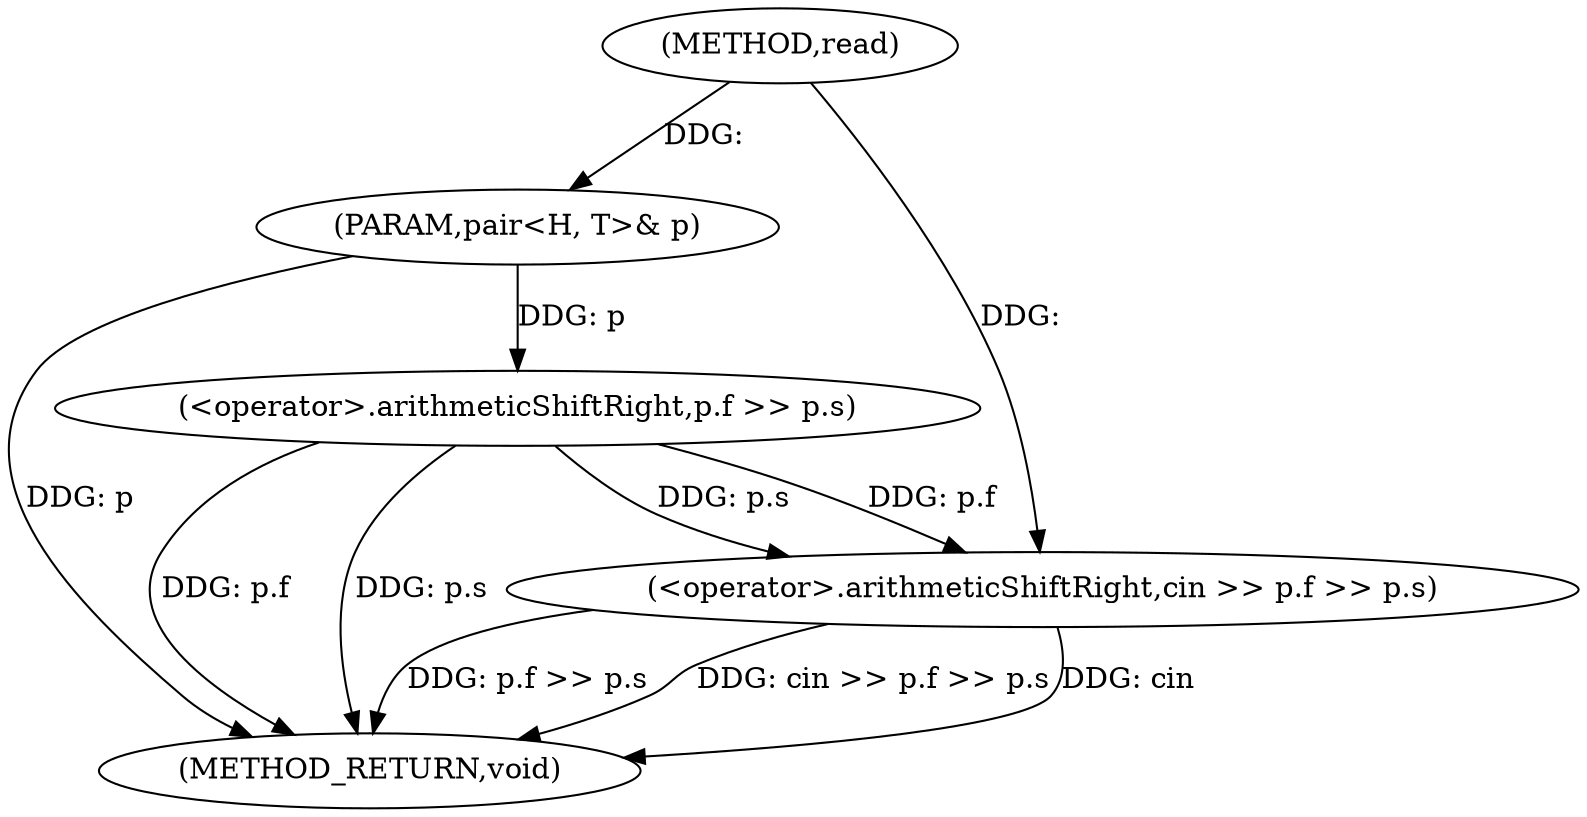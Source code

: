 digraph "read" {  
"1000152" [label = "(METHOD,read)" ]
"1000164" [label = "(METHOD_RETURN,void)" ]
"1000153" [label = "(PARAM,pair<H, T>& p)" ]
"1000155" [label = "(<operator>.arithmeticShiftRight,cin >> p.f >> p.s)" ]
"1000157" [label = "(<operator>.arithmeticShiftRight,p.f >> p.s)" ]
  "1000153" -> "1000164"  [ label = "DDG: p"] 
  "1000157" -> "1000164"  [ label = "DDG: p.f"] 
  "1000157" -> "1000164"  [ label = "DDG: p.s"] 
  "1000155" -> "1000164"  [ label = "DDG: p.f >> p.s"] 
  "1000155" -> "1000164"  [ label = "DDG: cin >> p.f >> p.s"] 
  "1000155" -> "1000164"  [ label = "DDG: cin"] 
  "1000152" -> "1000153"  [ label = "DDG: "] 
  "1000152" -> "1000155"  [ label = "DDG: "] 
  "1000157" -> "1000155"  [ label = "DDG: p.s"] 
  "1000157" -> "1000155"  [ label = "DDG: p.f"] 
  "1000153" -> "1000157"  [ label = "DDG: p"] 
}
